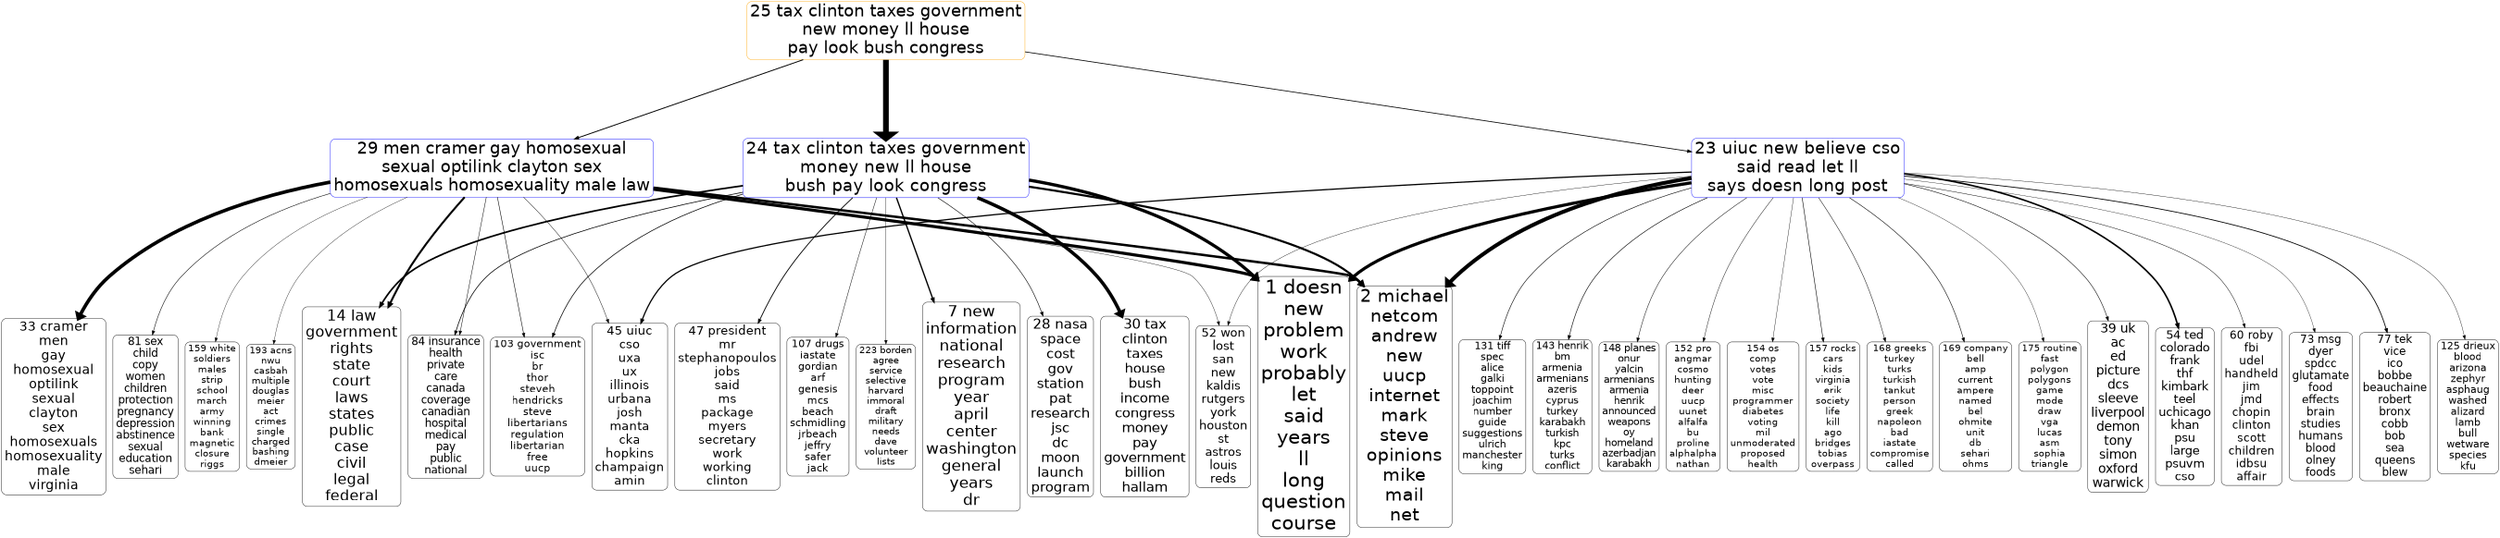 digraph G {
size="18,18!";ranksep=4; ratio = auto; layers="1:2:3:4:5";
graph [fontname = "helvetica"];node [fontname = "helvetica"];edge [fontname = "helvetica"];ranksep=2.8;
"3_25" [ rank =3,fontsize =42.6834, shape=box, style="rounded", color=orange, label="25 tax clinton taxes government
new money ll house
pay look bush congress"]
"3_25" -> "2_23" [penwidth=1.9098,dir=forward]
"2_23" [rank =4,fontsize =43.7871, shape=box, style="rounded", color=blue,label="23 uiuc new believe cso
said read let ll
says doesn long post"]
"3_25" -> "2_24" [penwidth=14.6118,dir=forward]
"2_24" [rank =4,fontsize =43.6974, shape=box, style="rounded", color=blue,label="24 tax clinton taxes government
money new ll house
bush pay look congress"]
"3_25" -> "2_29" [penwidth=2.3164,dir=forward]
"2_29" [rank =4,fontsize =42.4406, shape=box, style="rounded", color=blue,label="29 men cramer gay homosexual
sexual optilink clayton sex
homosexuals homosexuality male law"]
"2_23" [ rank =2,fontsize =43.7871, shape=box, style="rounded", color=blue, label="23 uiuc new believe cso
said read let ll
says doesn long post"]
"2_23" -> "1_1" [penwidth=7.9784,dir=forward]
"1_1" [rank =3,fontsize =50, shape=box, style="rounded", color=black,label="1 doesn
new
problem
work
probably
let
said
years
ll
long
question
course"]
"2_23" -> "1_2" [penwidth=9.9549,dir=forward]
"1_2" [rank =3,fontsize =46.1741, shape=box, style="rounded", color=black,label="2 michael
netcom
andrew
new
uucp
internet
mark
steve
opinions
mike
mail
net"]
"2_23" -> "1_39" [penwidth=1.3138,dir=forward]
"1_39" [rank =3,fontsize =32.2729, shape=box, style="rounded", color=black,label="39 uk
ac
ed
picture
dcs
sleeve
liverpool
demon
tony
simon
oxford
warwick"]
"2_23" -> "1_45" [penwidth=3.1247,dir=forward]
"1_45" [rank =3,fontsize =31.532, shape=box, style="rounded", color=black,label="45 uiuc
cso
uxa
ux
illinois
urbana
josh
manta
cka
hopkins
champaign
amin"]
"2_23" -> "1_52" [penwidth=0.89653,dir=forward]
"1_52" [rank =3,fontsize =30.4967, shape=box, style="rounded", color=black,label="52 won
lost
san
new
kaldis
rutgers
york
houston
st
astros
louis
reds"]
"2_23" -> "1_54" [penwidth=4.0274,dir=forward]
"1_54" [rank =3,fontsize =29.7916, shape=box, style="rounded", color=black,label="54 ted
colorado
frank
thf
kimbark
teel
uchicago
khan
psu
large
psuvm
cso"]
"2_23" -> "1_60" [penwidth=1.095,dir=forward]
"1_60" [rank =3,fontsize =29.5728, shape=box, style="rounded", color=black,label="60 roby
fbi
udel
handheld
jim
jmd
chopin
clinton
scott
children
idbsu
affair"]
"2_23" -> "1_73" [penwidth=0.81975,dir=forward]
"1_73" [rank =3,fontsize =28.3181, shape=box, style="rounded", color=black,label="73 msg
dyer
spdcc
glutamate
food
effects
brain
studies
humans
blood
olney
foods"]
"2_23" -> "1_77" [penwidth=2.0243,dir=forward]
"1_77" [rank =3,fontsize =27.9694, shape=box, style="rounded", color=black,label="77 tek
vice
ico
bobbe
beauchaine
robert
bronx
cobb
bob
sea
queens
blew"]
"2_23" -> "1_125" [penwidth=0.89653,dir=forward]
"1_125" [rank =3,fontsize =25.8442, shape=box, style="rounded", color=black,label="125 drieux
blood
arizona
zephyr
asphaug
washed
alizard
lamb
bull
wetware
species
kfu"]
"2_23" -> "1_131" [penwidth=1.4105,dir=forward]
"1_131" [rank =3,fontsize =25.559, shape=box, style="rounded", color=black,label="131 tiff
spec
alice
galki
toppoint
joachim
number
guide
suggestions
ulrich
manchester
king"]
"2_23" -> "1_143" [penwidth=1.4565,dir=forward]
"1_143" [rank =3,fontsize =25.1701, shape=box, style="rounded", color=black,label="143 henrik
bm
armenia
armenians
azeris
cyprus
turkey
karabakh
turkish
kpc
turks
conflict"]
"2_23" -> "1_148" [penwidth=1.1536,dir=forward]
"1_148" [rank =3,fontsize =24.9013, shape=box, style="rounded", color=black,label="148 planes
onur
yalcin
armenians
armenia
henrik
announced
weapons
oy
homeland
azerbadjan
karabakh"]
"2_23" -> "1_152" [penwidth=1.0331,dir=forward]
"1_152" [rank =3,fontsize =24.8007, shape=box, style="rounded", color=black,label="152 pro
angmar
cosmo
hunting
deer
uucp
uunet
alfalfa
bu
proline
alphalpha
nathan"]
"2_23" -> "1_154" [penwidth=0.89653,dir=forward]
"1_154" [rank =3,fontsize =24.7273, shape=box, style="rounded", color=black,label="154 os
comp
votes
vote
misc
programmer
diabetes
voting
mil
unmoderated
proposed
health"]
"2_23" -> "1_157" [penwidth=1.363,dir=forward]
"1_157" [rank =3,fontsize =24.7109, shape=box, style="rounded", color=black,label="157 rocks
cars
kids
virginia
erik
society
life
kill
ago
bridges
tobias
overpass"]
"2_23" -> "1_168" [penwidth=1.1536,dir=forward]
"1_168" [rank =3,fontsize =24.4658, shape=box, style="rounded", color=black,label="168 greeks
turkey
turks
turkish
tankut
person
greek
napoleon
bad
iastate
compromise
called"]
"2_23" -> "1_169" [penwidth=1.363,dir=forward]
"1_169" [rank =3,fontsize =24.4399, shape=box, style="rounded", color=black,label="169 company
bell
amp
current
ampere
named
bel
ohmite
unit
db
sehari
ohms"]
"2_23" -> "1_175" [penwidth=0.81975,dir=forward]
"1_175" [rank =3,fontsize =24.3263, shape=box, style="rounded", color=black,label="175 routine
fast
polygon
polygons
game
mode
draw
vga
lucas
asm
sophia
triangle"]
"2_24" [ rank =2,fontsize =43.6974, shape=box, style="rounded", color=blue, label="24 tax clinton taxes government
money new ll house
bush pay look congress"]
"2_24" -> "1_1" [penwidth=8.2188,dir=forward]
"1_1" [rank =3,fontsize =50, shape=box, style="rounded", color=black,label="1 doesn
new
problem
work
probably
let
said
years
ll
long
question
course"]
"2_24" -> "1_2" [penwidth=5.3819,dir=forward]
"1_2" [rank =3,fontsize =46.1741, shape=box, style="rounded", color=black,label="2 michael
netcom
andrew
new
uucp
internet
mark
steve
opinions
mike
mail
net"]
"2_24" -> "1_7" [penwidth=3.3602,dir=forward]
"1_7" [rank =3,fontsize =40.4508, shape=box, style="rounded", color=black,label="7 new
information
national
research
program
year
april
center
washington
general
years
dr"]
"2_24" -> "1_14" [penwidth=4.2702,dir=forward]
"1_14" [rank =3,fontsize =38.5467, shape=box, style="rounded", color=black,label="14 law
government
rights
state
court
laws
states
public
case
civil
legal
federal"]
"2_24" -> "1_28" [penwidth=1.4073,dir=forward]
"1_28" [rank =3,fontsize =34.9684, shape=box, style="rounded", color=black,label="28 nasa
space
cost
gov
station
pat
research
jsc
dc
moon
launch
program"]
"2_24" -> "1_30" [penwidth=8.7579,dir=forward]
"1_30" [rank =3,fontsize =34.5462, shape=box, style="rounded", color=black,label="30 tax
clinton
taxes
house
bush
income
congress
money
pay
government
billion
hallam"]
"2_24" -> "1_47" [penwidth=2.1411,dir=forward]
"1_47" [rank =3,fontsize =31.3843, shape=box, style="rounded", color=black,label="47 president
mr
stephanopoulos
jobs
said
ms
package
myers
secretary
work
working
clinton"]
"2_24" -> "1_84" [penwidth=1.8008,dir=forward]
"1_84" [rank =3,fontsize =27.3474, shape=box, style="rounded", color=black,label="84 insurance
health
private
care
canada
coverage
canadian
hospital
medical
pay
public
national"]
"2_24" -> "1_103" [penwidth=1.7564,dir=forward]
"1_103" [rank =3,fontsize =26.794, shape=box, style="rounded", color=black,label="103 government
isc
br
thor
steveh
hendricks
steve
libertarians
regulation
libertarian
free
uucp"]
"2_24" -> "1_107" [penwidth=1.1271,dir=forward]
"1_107" [rank =3,fontsize =26.5751, shape=box, style="rounded", color=black,label="107 drugs
iastate
gordian
arf
genesis
mcs
beach
schmidling
jrbeach
jeffry
safer
jack"]
"2_24" -> "1_223" [penwidth=0.84736,dir=forward]
"1_223" [rank =3,fontsize =23.2949, shape=box, style="rounded", color=black,label="223 borden
agree
service
selective
harvard
immoral
draft
military
needs
dave
volunteer
lists"]
"2_29" [ rank =2,fontsize =42.4406, shape=box, style="rounded", color=blue, label="29 men cramer gay homosexual
sexual optilink clayton sex
homosexuals homosexuality male law"]
"2_29" -> "1_1" [penwidth=7.8532,dir=forward]
"1_1" [rank =3,fontsize =50, shape=box, style="rounded", color=black,label="1 doesn
new
problem
work
probably
let
said
years
ll
long
question
course"]
"2_29" -> "1_2" [penwidth=6.2188,dir=forward]
"1_2" [rank =3,fontsize =46.1741, shape=box, style="rounded", color=black,label="2 michael
netcom
andrew
new
uucp
internet
mark
steve
opinions
mike
mail
net"]
"2_29" -> "1_14" [penwidth=5.1168,dir=forward]
"1_14" [rank =3,fontsize =38.5467, shape=box, style="rounded", color=black,label="14 law
government
rights
state
court
laws
states
public
case
civil
legal
federal"]
"2_29" -> "1_33" [penwidth=8.9837,dir=forward]
"1_33" [rank =3,fontsize =33.7531, shape=box, style="rounded", color=black,label="33 cramer
men
gay
homosexual
optilink
sexual
clayton
sex
homosexuals
homosexuality
male
virginia"]
"2_29" -> "1_45" [penwidth=1.049,dir=forward]
"1_45" [rank =3,fontsize =31.532, shape=box, style="rounded", color=black,label="45 uiuc
cso
uxa
ux
illinois
urbana
josh
manta
cka
hopkins
champaign
amin"]
"2_29" -> "1_52" [penwidth=0.89611,dir=forward]
"1_52" [rank =3,fontsize =30.4967, shape=box, style="rounded", color=black,label="52 won
lost
san
new
kaldis
rutgers
york
houston
st
astros
louis
reds"]
"2_29" -> "1_81" [penwidth=1.302,dir=forward]
"1_81" [rank =3,fontsize =27.6331, shape=box, style="rounded", color=black,label="81 sex
child
copy
women
children
protection
pregnancy
depression
abstinence
sexual
education
sehari"]
"2_29" -> "1_84" [penwidth=1.1823,dir=forward]
"1_84" [rank =3,fontsize =27.3474, shape=box, style="rounded", color=black,label="84 insurance
health
private
care
canada
coverage
canadian
hospital
medical
pay
public
national"]
"2_29" -> "1_103" [penwidth=1.3395,dir=forward]
"1_103" [rank =3,fontsize =26.794, shape=box, style="rounded", color=black,label="103 government
isc
br
thor
steveh
hendricks
steve
libertarians
regulation
libertarian
free
uucp"]
"2_29" -> "1_159" [penwidth=0.83897,dir=forward]
"1_159" [rank =3,fontsize =24.6563, shape=box, style="rounded", color=black,label="159 white
soldiers
males
strip
school
march
army
winning
bank
magnetic
closure
riggs"]
"2_29" -> "1_193" [penwidth=0.83897,dir=forward]
"1_193" [rank =3,fontsize =23.9509, shape=box, style="rounded", color=black,label="193 acns
nwu
casbah
multiple
douglas
meier
act
crimes
single
charged
bashing
dmeier"]
{rank=same; "1_1" "1_2" "1_39" "1_45" "1_52" "1_54" "1_60" "1_73" "1_77" "1_125" "1_131" "1_143" "1_148" "1_152" "1_154" "1_157" "1_168" "1_169" "1_175" "1_1" "1_2" "1_7" "1_14" "1_28" "1_30" "1_47" "1_84" "1_103" "1_107" "1_223" "1_1" "1_2" "1_14" "1_33" "1_45" "1_52" "1_81" "1_84" "1_103" "1_159" "1_193"}{rank=same; "2_23" "2_24" "2_29" "2_23" "2_24" "2_29"}{rank=same; "3_25"}{rank=same;}{rank=same;}}